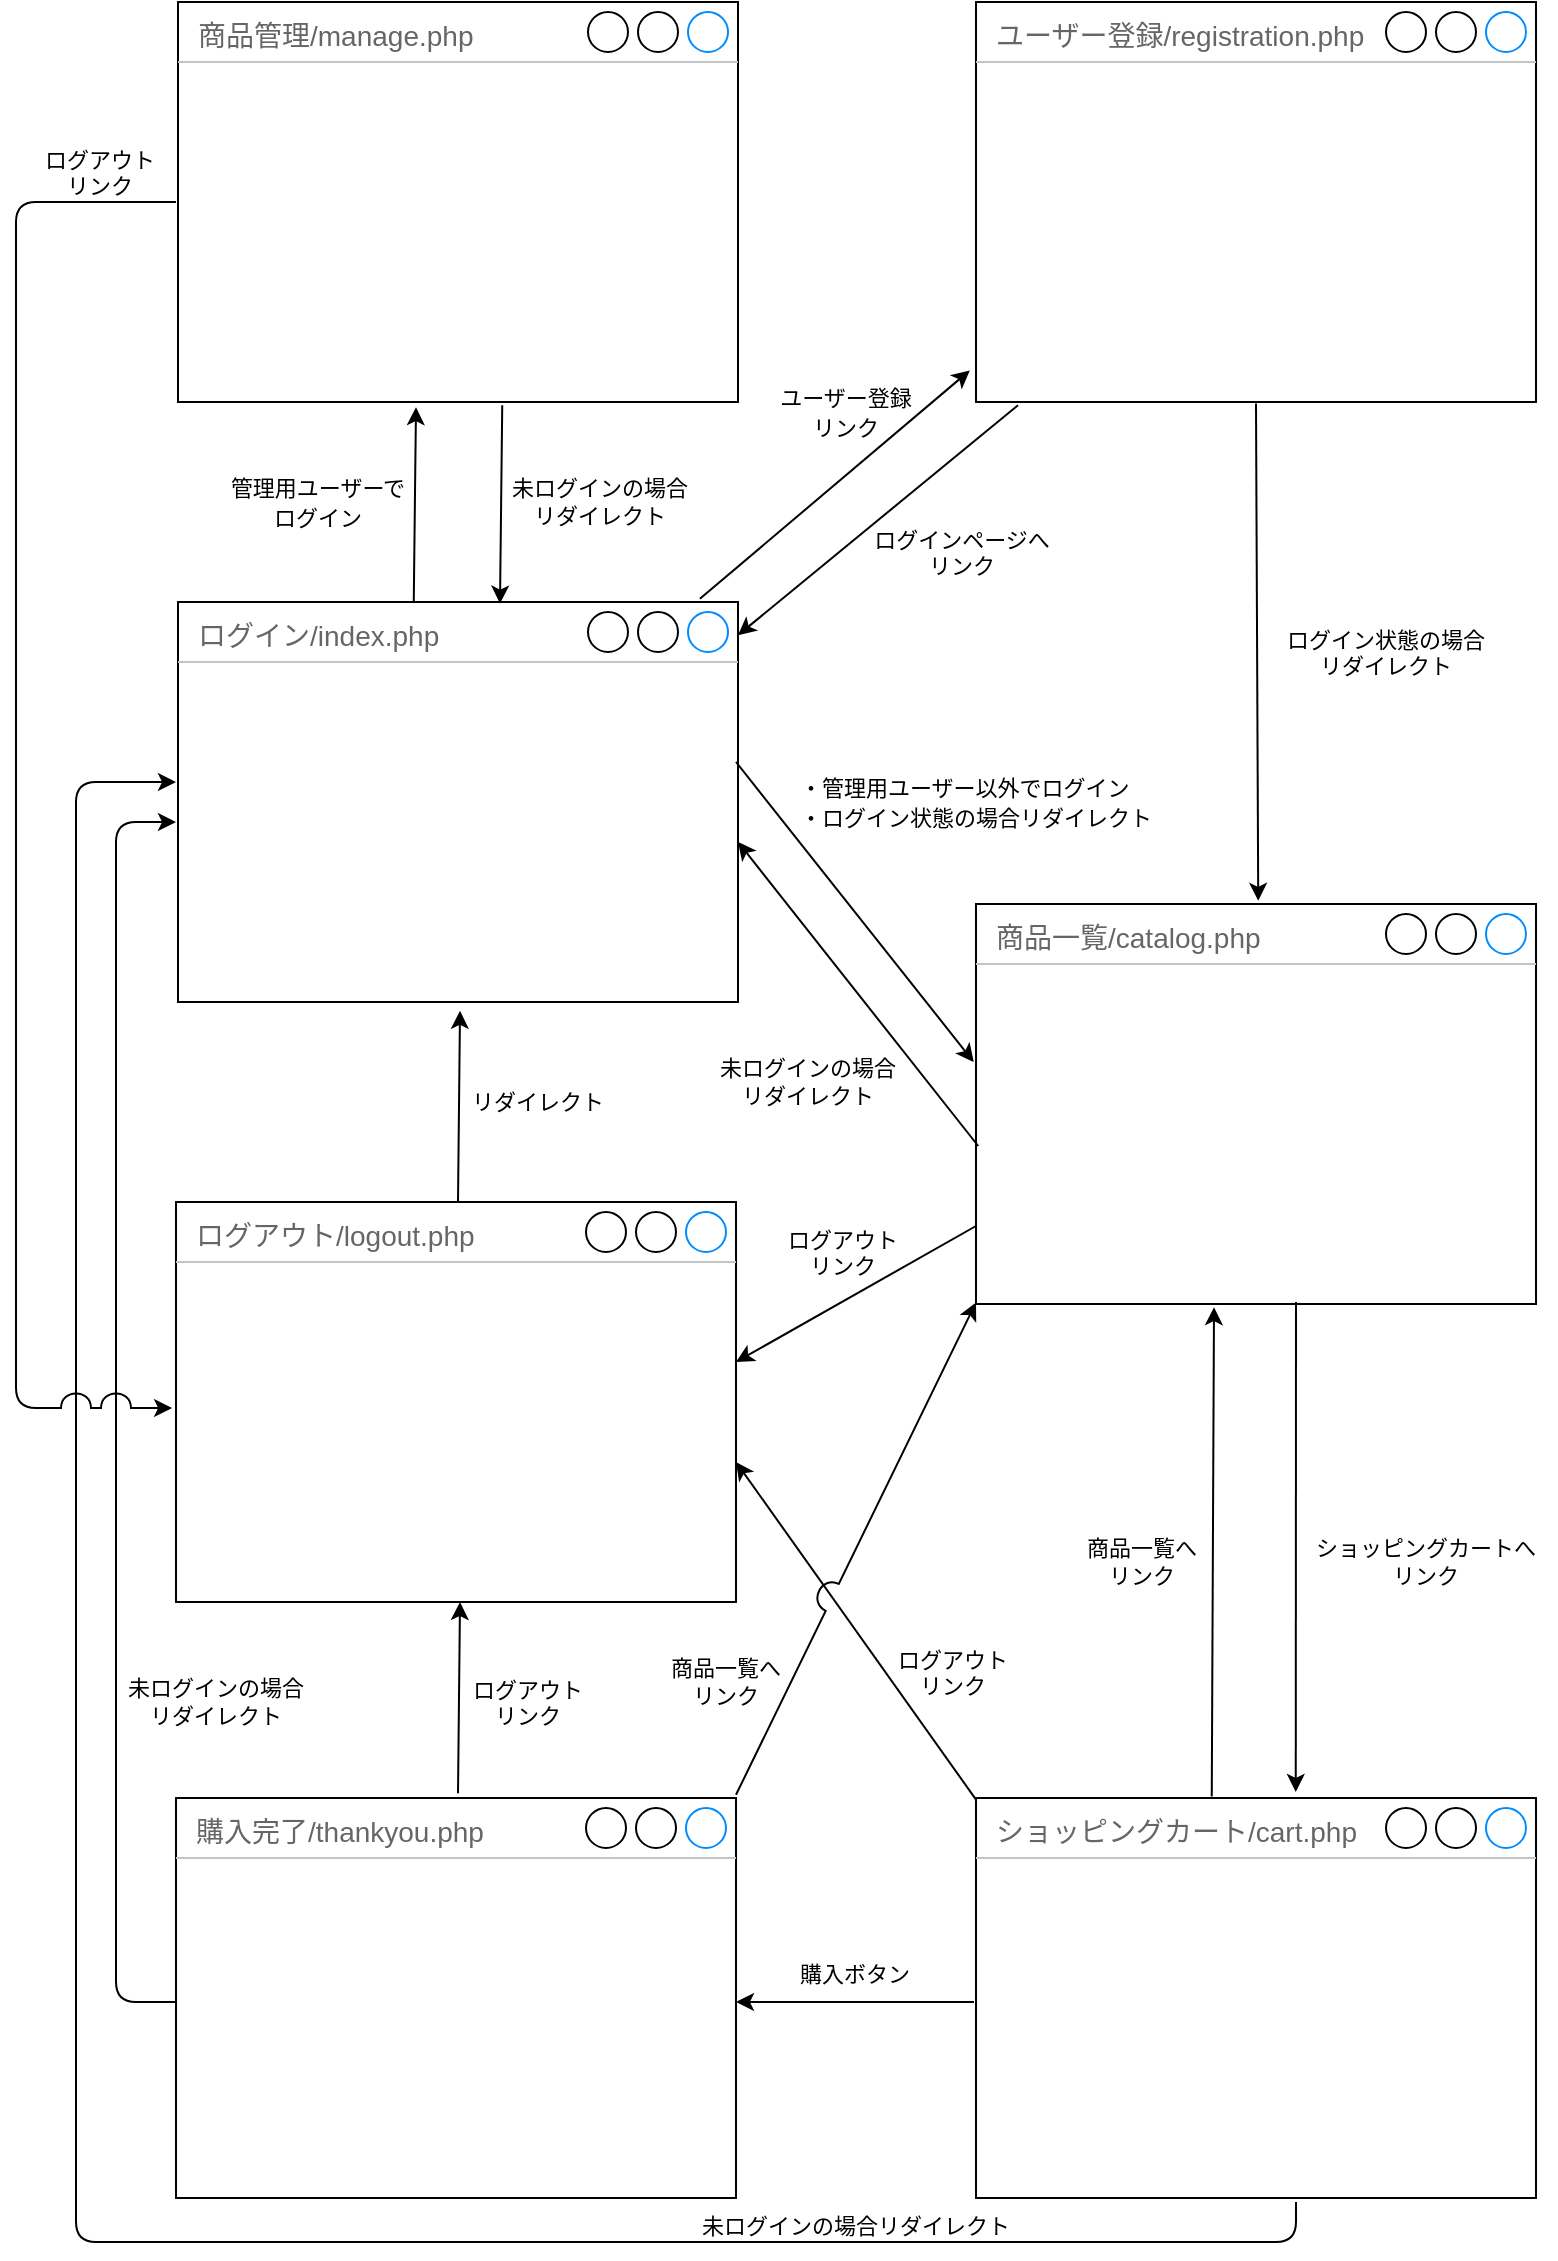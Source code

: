 <mxfile>
    <diagram id="EzObrRub0vNa1UV64cz0" name="Page-1">
        <mxGraphModel dx="662" dy="467" grid="1" gridSize="10" guides="1" tooltips="1" connect="1" arrows="0" fold="1" page="1" pageScale="1" pageWidth="827" pageHeight="1169" background="none" math="0" shadow="0">
            <root>
                <mxCell id="0"/>
                <mxCell id="1" parent="0"/>
                <mxCell id="8" value="&lt;font style=&quot;font-size: 14px;&quot;&gt;ログイン/index.php&lt;/font&gt;" style="strokeWidth=1;shadow=0;dashed=0;align=center;html=1;shape=mxgraph.mockup.containers.window;align=left;verticalAlign=top;spacingLeft=8;strokeColor2=#008cff;strokeColor3=#c4c4c4;fontColor=#666666;mainText=;fontSize=17;labelBackgroundColor=none;" parent="1" vertex="1">
                    <mxGeometry x="101" y="340" width="280" height="200" as="geometry"/>
                </mxCell>
                <mxCell id="9" value="&lt;font style=&quot;font-size: 14px;&quot;&gt;ユーザー登録/registration.php&lt;/font&gt;" style="strokeWidth=1;shadow=0;dashed=0;align=center;html=1;shape=mxgraph.mockup.containers.window;align=left;verticalAlign=top;spacingLeft=8;strokeColor2=#008cff;strokeColor3=#c4c4c4;fontColor=#666666;mainText=;fontSize=17;labelBackgroundColor=none;" parent="1" vertex="1">
                    <mxGeometry x="500" y="40" width="280" height="200" as="geometry"/>
                </mxCell>
                <mxCell id="11" value="&lt;font style=&quot;font-size: 14px;&quot;&gt;商品管理/manage.php&lt;/font&gt;" style="strokeWidth=1;shadow=0;dashed=0;align=center;html=1;shape=mxgraph.mockup.containers.window;align=left;verticalAlign=top;spacingLeft=8;strokeColor2=#008cff;strokeColor3=#c4c4c4;fontColor=#666666;mainText=;fontSize=17;labelBackgroundColor=none;" parent="1" vertex="1">
                    <mxGeometry x="101" y="40" width="280" height="200" as="geometry"/>
                </mxCell>
                <mxCell id="12" value="&lt;font style=&quot;font-size: 14px;&quot;&gt;商品一覧/catalog.php&lt;/font&gt;" style="strokeWidth=1;shadow=0;dashed=0;align=center;html=1;shape=mxgraph.mockup.containers.window;align=left;verticalAlign=top;spacingLeft=8;strokeColor2=#008cff;strokeColor3=#c4c4c4;fontColor=#666666;mainText=;fontSize=17;labelBackgroundColor=none;" parent="1" vertex="1">
                    <mxGeometry x="500" y="491" width="280" height="200" as="geometry"/>
                </mxCell>
                <mxCell id="13" value="&lt;font style=&quot;font-size: 14px;&quot;&gt;ショッピングカート/cart.php&lt;/font&gt;" style="strokeWidth=1;shadow=0;dashed=0;align=center;html=1;shape=mxgraph.mockup.containers.window;align=left;verticalAlign=top;spacingLeft=8;strokeColor2=#008cff;strokeColor3=#c4c4c4;fontColor=#666666;mainText=;fontSize=17;labelBackgroundColor=none;" parent="1" vertex="1">
                    <mxGeometry x="500" y="938" width="280" height="200" as="geometry"/>
                </mxCell>
                <mxCell id="14" value="&lt;font style=&quot;font-size: 14px;&quot;&gt;購入完了/thankyou.php&lt;/font&gt;" style="strokeWidth=1;shadow=0;dashed=0;align=center;html=1;shape=mxgraph.mockup.containers.window;align=left;verticalAlign=top;spacingLeft=8;strokeColor2=#008cff;strokeColor3=#c4c4c4;fontColor=#666666;mainText=;fontSize=17;labelBackgroundColor=none;" parent="1" vertex="1">
                    <mxGeometry x="100" y="938" width="280" height="200" as="geometry"/>
                </mxCell>
                <mxCell id="16" value="" style="endArrow=classic;html=1;exitX=0.421;exitY=0;exitDx=0;exitDy=0;exitPerimeter=0;entryX=0.425;entryY=1.013;entryDx=0;entryDy=0;entryPerimeter=0;rounded=1;" parent="1" source="8" target="11" edge="1">
                    <mxGeometry width="50" height="50" relative="1" as="geometry">
                        <mxPoint x="391" y="363.12" as="sourcePoint"/>
                        <mxPoint x="441" y="413.12" as="targetPoint"/>
                    </mxGeometry>
                </mxCell>
                <mxCell id="17" value="" style="endArrow=classic;html=1;entryX=0.575;entryY=0.004;entryDx=0;entryDy=0;entryPerimeter=0;exitX=0.579;exitY=1.008;exitDx=0;exitDy=0;exitPerimeter=0;" parent="1" source="11" target="8" edge="1">
                    <mxGeometry width="50" height="50" relative="1" as="geometry">
                        <mxPoint x="281" y="310" as="sourcePoint"/>
                        <mxPoint x="441" y="310" as="targetPoint"/>
                    </mxGeometry>
                </mxCell>
                <UserObject label="&lt;font style=&quot;font-size: 11px;&quot;&gt;管理用ユーザーで&lt;br&gt;ログイン&lt;/font&gt;" placeholders="1" name="Variable" id="18">
                    <mxCell style="text;html=1;strokeColor=none;fillColor=none;align=center;verticalAlign=middle;whiteSpace=wrap;overflow=hidden;" parent="1" vertex="1">
                        <mxGeometry x="121" y="270" width="100" height="40" as="geometry"/>
                    </mxCell>
                </UserObject>
                <mxCell id="21" value="" style="endArrow=classic;html=1;rounded=1;exitX=0.932;exitY=-0.008;exitDx=0;exitDy=0;exitPerimeter=0;entryX=-0.011;entryY=0.921;entryDx=0;entryDy=0;entryPerimeter=0;" parent="1" source="8" target="9" edge="1">
                    <mxGeometry width="50" height="50" relative="1" as="geometry">
                        <mxPoint x="330" y="350" as="sourcePoint"/>
                        <mxPoint x="380" y="300" as="targetPoint"/>
                    </mxGeometry>
                </mxCell>
                <UserObject label="&lt;font style=&quot;font-size: 11px;&quot;&gt;ユーザー登録&lt;br&gt;リンク&lt;/font&gt;" placeholders="1" name="Variable" id="22">
                    <mxCell style="text;html=1;strokeColor=none;fillColor=none;align=center;verticalAlign=middle;whiteSpace=wrap;overflow=hidden;" parent="1" vertex="1">
                        <mxGeometry x="390" y="225" width="90" height="40" as="geometry"/>
                    </mxCell>
                </UserObject>
                <mxCell id="23" value="" style="endArrow=classic;html=1;rounded=1;entryX=-0.004;entryY=0.395;entryDx=0;entryDy=0;entryPerimeter=0;" parent="1" edge="1" target="12">
                    <mxGeometry width="50" height="50" relative="1" as="geometry">
                        <mxPoint x="380" y="420" as="sourcePoint"/>
                        <mxPoint x="500" y="419" as="targetPoint"/>
                    </mxGeometry>
                </mxCell>
                <UserObject label="&lt;font style=&quot;font-size: 11px;&quot;&gt;・管理用ユーザー以外でログイン&lt;br&gt;・ログイン状態の場合リダイレクト&lt;/font&gt;" placeholders="1" name="Variable" id="24">
                    <mxCell style="text;html=1;align=left;verticalAlign=middle;whiteSpace=wrap;overflow=hidden;" parent="1" vertex="1">
                        <mxGeometry x="410" y="420" width="190" height="40" as="geometry"/>
                    </mxCell>
                </UserObject>
                <mxCell id="25" value="" style="endArrow=classic;html=1;rounded=1;fontSize=11;exitX=0.075;exitY=1.008;exitDx=0;exitDy=0;exitPerimeter=0;entryX=1;entryY=0.083;entryDx=0;entryDy=0;entryPerimeter=0;" parent="1" source="9" target="8" edge="1">
                    <mxGeometry width="50" height="50" relative="1" as="geometry">
                        <mxPoint x="320" y="410" as="sourcePoint"/>
                        <mxPoint x="370" y="360" as="targetPoint"/>
                    </mxGeometry>
                </mxCell>
                <UserObject label="ログインページへ&lt;br&gt;リンク" placeholders="1" name="Variable" id="26">
                    <mxCell style="text;html=1;strokeColor=none;fillColor=none;align=center;verticalAlign=middle;whiteSpace=wrap;overflow=hidden;fontSize=11;" parent="1" vertex="1">
                        <mxGeometry x="443" y="300" width="100" height="30" as="geometry"/>
                    </mxCell>
                </UserObject>
                <mxCell id="27" value="" style="endArrow=classic;html=1;rounded=1;fontSize=11;exitX=0.5;exitY=1.004;exitDx=0;exitDy=0;exitPerimeter=0;entryX=0.504;entryY=-0.008;entryDx=0;entryDy=0;entryPerimeter=0;" parent="1" source="9" target="12" edge="1">
                    <mxGeometry width="50" height="50" relative="1" as="geometry">
                        <mxPoint x="510" y="400" as="sourcePoint"/>
                        <mxPoint x="560" y="350" as="targetPoint"/>
                    </mxGeometry>
                </mxCell>
                <UserObject label="ログイン状態の場合&lt;br&gt;リダイレクト" placeholders="1" name="Variable" id="28">
                    <mxCell style="text;html=1;strokeColor=none;fillColor=none;align=center;verticalAlign=middle;whiteSpace=wrap;overflow=hidden;fontSize=11;" parent="1" vertex="1">
                        <mxGeometry x="650" y="350" width="110" height="30" as="geometry"/>
                    </mxCell>
                </UserObject>
                <UserObject label="未ログインの場合&lt;br&gt;　リダイレクト" placeholders="1" name="Variable" id="29">
                    <mxCell style="text;html=1;strokeColor=none;fillColor=none;align=left;verticalAlign=middle;whiteSpace=wrap;overflow=hidden;fontSize=11;" parent="1" vertex="1">
                        <mxGeometry x="266" y="272.5" width="99" height="35" as="geometry"/>
                    </mxCell>
                </UserObject>
                <mxCell id="30" value="" style="endArrow=classic;html=1;rounded=1;fontSize=11;entryX=0.571;entryY=-0.015;entryDx=0;entryDy=0;entryPerimeter=0;" parent="1" edge="1" target="13">
                    <mxGeometry width="50" height="50" relative="1" as="geometry">
                        <mxPoint x="660" y="690" as="sourcePoint"/>
                        <mxPoint x="661.12" y="837.12" as="targetPoint"/>
                    </mxGeometry>
                </mxCell>
                <UserObject label="ショッピングカートへ&lt;br&gt;リンク" placeholders="1" name="Variable" id="31">
                    <mxCell style="text;html=1;strokeColor=none;fillColor=none;align=center;verticalAlign=middle;whiteSpace=wrap;overflow=hidden;fontSize=11;" parent="1" vertex="1">
                        <mxGeometry x="660" y="800" width="130" height="40" as="geometry"/>
                    </mxCell>
                </UserObject>
                <mxCell id="32" value="" style="endArrow=classic;html=1;rounded=1;fontSize=11;exitX=0.004;exitY=0.605;exitDx=0;exitDy=0;exitPerimeter=0;entryX=1;entryY=0.6;entryDx=0;entryDy=0;entryPerimeter=0;" parent="1" source="12" target="8" edge="1">
                    <mxGeometry width="50" height="50" relative="1" as="geometry">
                        <mxPoint x="498" y="578" as="sourcePoint"/>
                        <mxPoint x="320" y="460" as="targetPoint"/>
                    </mxGeometry>
                </mxCell>
                <UserObject label="未ログインの場合&lt;br&gt;　リダイレクト" placeholders="1" name="Variable" id="33">
                    <mxCell style="text;html=1;strokeColor=none;fillColor=none;align=left;verticalAlign=middle;whiteSpace=wrap;overflow=hidden;fontSize=11;" parent="1" vertex="1">
                        <mxGeometry x="370" y="560" width="98" height="40" as="geometry"/>
                    </mxCell>
                </UserObject>
                <mxCell id="34" value="" style="endArrow=classic;html=1;rounded=1;fontSize=11;exitX=0.421;exitY=-0.004;exitDx=0;exitDy=0;exitPerimeter=0;entryX=0.425;entryY=1.008;entryDx=0;entryDy=0;entryPerimeter=0;" parent="1" source="13" target="12" edge="1">
                    <mxGeometry width="50" height="50" relative="1" as="geometry">
                        <mxPoint x="670" y="690" as="sourcePoint"/>
                        <mxPoint x="630" y="700" as="targetPoint"/>
                    </mxGeometry>
                </mxCell>
                <UserObject label="商品一覧へ&lt;br&gt;リンク" placeholders="1" name="Variable" id="35">
                    <mxCell style="text;html=1;strokeColor=none;fillColor=none;align=center;verticalAlign=middle;whiteSpace=wrap;overflow=hidden;fontSize=11;" parent="1" vertex="1">
                        <mxGeometry x="553" y="800" width="60" height="40" as="geometry"/>
                    </mxCell>
                </UserObject>
                <mxCell id="36" value="" style="endArrow=classic;html=1;rounded=1;fontSize=11;exitX=0;exitY=0.575;exitDx=0;exitDy=0;exitPerimeter=0;" parent="1" edge="1">
                    <mxGeometry width="50" height="50" relative="1" as="geometry">
                        <mxPoint x="499" y="1040" as="sourcePoint"/>
                        <mxPoint x="380" y="1040" as="targetPoint"/>
                    </mxGeometry>
                </mxCell>
                <UserObject label="購入ボタン" placeholders="1" name="Variable" id="37">
                    <mxCell style="text;html=1;strokeColor=none;fillColor=none;align=center;verticalAlign=middle;whiteSpace=wrap;overflow=hidden;fontSize=11;" parent="1" vertex="1">
                        <mxGeometry x="403.5" y="1016" width="71" height="20" as="geometry"/>
                    </mxCell>
                </UserObject>
                <mxCell id="38" value="" style="endArrow=classic;html=1;rounded=1;fontSize=11;startArrow=none;exitX=0;exitY=0.004;exitDx=0;exitDy=0;exitPerimeter=0;entryX=1;entryY=0.65;entryDx=0;entryDy=0;entryPerimeter=0;" parent="1" source="13" edge="1" target="45">
                    <mxGeometry width="50" height="50" relative="1" as="geometry">
                        <mxPoint x="440" y="750" as="sourcePoint"/>
                        <mxPoint x="320" y="760" as="targetPoint"/>
                    </mxGeometry>
                </mxCell>
                <UserObject label="ログアウト&lt;br&gt;リンク" placeholders="1" name="Variable" id="39">
                    <mxCell style="text;html=1;strokeColor=none;fillColor=none;align=center;verticalAlign=middle;whiteSpace=wrap;overflow=hidden;fontSize=11;" parent="1" vertex="1">
                        <mxGeometry x="460" y="860" width="57" height="30" as="geometry"/>
                    </mxCell>
                </UserObject>
                <mxCell id="41" value="" style="endArrow=classic;html=1;rounded=1;fontSize=11;exitX=0.421;exitY=-0.004;exitDx=0;exitDy=0;exitPerimeter=0;entryX=0.425;entryY=1.008;entryDx=0;entryDy=0;entryPerimeter=0;" parent="1" edge="1">
                    <mxGeometry width="50" height="50" relative="1" as="geometry">
                        <mxPoint x="240.44" y="837.12" as="sourcePoint"/>
                        <mxPoint x="241.56" y="680.0" as="targetPoint"/>
                    </mxGeometry>
                </mxCell>
                <UserObject label="・ログアウト&lt;br&gt;・未ログインの場合&lt;br&gt;　リダイレクト" placeholders="1" name="Variable" id="42">
                    <mxCell style="text;html=1;strokeColor=none;fillColor=none;align=left;verticalAlign=middle;whiteSpace=wrap;overflow=hidden;fontSize=11;" parent="1" vertex="1">
                        <mxGeometry x="241" y="735" width="120" height="50" as="geometry"/>
                    </mxCell>
                </UserObject>
                <mxCell id="43" value="" style="endArrow=classic;html=1;rounded=1;fontSize=11;entryX=0;entryY=0.996;entryDx=0;entryDy=0;entryPerimeter=0;startArrow=none;exitX=1;exitY=-0.008;exitDx=0;exitDy=0;exitPerimeter=0;jumpStyle=arc;jumpSize=15;" parent="1" source="14" target="12" edge="1">
                    <mxGeometry width="50" height="50" relative="1" as="geometry">
                        <mxPoint x="510" y="850.96" as="sourcePoint"/>
                        <mxPoint x="329" y="690" as="targetPoint"/>
                    </mxGeometry>
                </mxCell>
                <UserObject label="商品一覧へ&lt;br&gt;リンク" placeholders="1" name="Variable" id="44">
                    <mxCell style="text;html=1;strokeColor=none;fillColor=none;align=center;verticalAlign=middle;whiteSpace=wrap;overflow=hidden;fontSize=11;" parent="1" vertex="1">
                        <mxGeometry x="345" y="860" width="60" height="40" as="geometry"/>
                    </mxCell>
                </UserObject>
                <mxCell id="45" value="&lt;font style=&quot;font-size: 14px;&quot;&gt;ログアウト/logout.php&lt;/font&gt;" style="strokeWidth=1;shadow=0;dashed=0;align=center;html=1;shape=mxgraph.mockup.containers.window;align=left;verticalAlign=top;spacingLeft=8;strokeColor2=#008cff;strokeColor3=#c4c4c4;fontColor=#666666;mainText=;fontSize=17;labelBackgroundColor=none;" vertex="1" parent="1">
                    <mxGeometry x="100" y="640" width="280" height="200" as="geometry"/>
                </mxCell>
                <mxCell id="48" value="" style="endArrow=classic;html=1;rounded=1;fontSize=11;exitX=0.421;exitY=-0.004;exitDx=0;exitDy=0;exitPerimeter=0;" edge="1" parent="1">
                    <mxGeometry width="50" height="50" relative="1" as="geometry">
                        <mxPoint x="241.0" y="935.6" as="sourcePoint"/>
                        <mxPoint x="242" y="840" as="targetPoint"/>
                    </mxGeometry>
                </mxCell>
                <UserObject label="ログアウト&lt;br&gt;リンク" placeholders="1" name="Variable" id="49">
                    <mxCell style="text;html=1;strokeColor=none;fillColor=none;align=center;verticalAlign=middle;whiteSpace=wrap;overflow=hidden;fontSize=11;" vertex="1" parent="1">
                        <mxGeometry x="241" y="875" width="70" height="30" as="geometry"/>
                    </mxCell>
                </UserObject>
                <mxCell id="50" value="" style="endArrow=classic;html=1;rounded=1;fontSize=11;exitX=0.004;exitY=0.605;exitDx=0;exitDy=0;exitPerimeter=0;entryX=1;entryY=0.4;entryDx=0;entryDy=0;entryPerimeter=0;" edge="1" parent="1" target="45">
                    <mxGeometry width="50" height="50" relative="1" as="geometry">
                        <mxPoint x="500.0" y="652" as="sourcePoint"/>
                        <mxPoint x="318.88" y="500" as="targetPoint"/>
                    </mxGeometry>
                </mxCell>
                <UserObject label="ログアウト&lt;br&gt;&lt;div style=&quot;text-align: center;&quot;&gt;&lt;span style=&quot;background-color: initial;&quot;&gt;リンク&lt;/span&gt;&lt;/div&gt;" placeholders="1" name="Variable" id="51">
                    <mxCell style="text;html=1;strokeColor=none;fillColor=none;align=left;verticalAlign=middle;whiteSpace=wrap;overflow=hidden;fontSize=11;" vertex="1" parent="1">
                        <mxGeometry x="403.5" y="650" width="60" height="29" as="geometry"/>
                    </mxCell>
                </UserObject>
                <mxCell id="52" value="" style="endArrow=classic;html=1;rounded=1;fontSize=11;exitX=0.421;exitY=-0.004;exitDx=0;exitDy=0;exitPerimeter=0;" edge="1" parent="1">
                    <mxGeometry width="50" height="50" relative="1" as="geometry">
                        <mxPoint x="241.0" y="640.0" as="sourcePoint"/>
                        <mxPoint x="242" y="544.4" as="targetPoint"/>
                    </mxGeometry>
                </mxCell>
                <UserObject label="リダイレクト" placeholders="1" name="Variable" id="53">
                    <mxCell style="text;html=1;strokeColor=none;fillColor=none;align=center;verticalAlign=middle;whiteSpace=wrap;overflow=hidden;fontSize=11;" vertex="1" parent="1">
                        <mxGeometry x="241" y="580" width="80" height="20" as="geometry"/>
                    </mxCell>
                </UserObject>
                <mxCell id="54" value="" style="endArrow=classic;html=1;rounded=1;fontSize=11;startArrow=none;" edge="1" parent="1">
                    <mxGeometry width="50" height="50" relative="1" as="geometry">
                        <mxPoint x="660" y="1140" as="sourcePoint"/>
                        <mxPoint x="100" y="430" as="targetPoint"/>
                        <Array as="points">
                            <mxPoint x="660" y="1160"/>
                            <mxPoint x="350" y="1160"/>
                            <mxPoint x="50" y="1160"/>
                            <mxPoint x="50" y="430"/>
                        </Array>
                    </mxGeometry>
                </mxCell>
                <UserObject label="未ログインの場合リダイレクト" placeholders="1" name="Variable" id="56">
                    <mxCell style="text;html=1;strokeColor=none;fillColor=none;align=left;verticalAlign=middle;whiteSpace=wrap;overflow=hidden;fontSize=11;" vertex="1" parent="1">
                        <mxGeometry x="361" y="1142" width="160" height="20" as="geometry"/>
                    </mxCell>
                </UserObject>
                <mxCell id="57" value="" style="endArrow=classic;html=1;rounded=1;fontSize=11;" edge="1" parent="1">
                    <mxGeometry width="50" height="50" relative="1" as="geometry">
                        <mxPoint x="100" y="1040" as="sourcePoint"/>
                        <mxPoint x="100" y="450" as="targetPoint"/>
                        <Array as="points">
                            <mxPoint x="70" y="1040"/>
                            <mxPoint x="70" y="450"/>
                        </Array>
                    </mxGeometry>
                </mxCell>
                <UserObject label="未ログインの場合&lt;br&gt;　リダイレクト" placeholders="1" name="Variable" id="58">
                    <mxCell style="text;html=1;strokeColor=none;fillColor=none;align=left;verticalAlign=middle;whiteSpace=wrap;overflow=hidden;fontSize=11;" vertex="1" parent="1">
                        <mxGeometry x="74" y="870" width="98" height="40" as="geometry"/>
                    </mxCell>
                </UserObject>
                <mxCell id="59" value="" style="endArrow=classic;html=1;entryX=-0.007;entryY=0.515;entryDx=0;entryDy=0;entryPerimeter=0;strokeColor=default;jumpStyle=arc;jumpSize=15;" edge="1" parent="1" target="45">
                    <mxGeometry width="50" height="50" relative="1" as="geometry">
                        <mxPoint x="100" y="140" as="sourcePoint"/>
                        <mxPoint x="100" y="400" as="targetPoint"/>
                        <Array as="points">
                            <mxPoint x="20" y="140"/>
                            <mxPoint x="20" y="743"/>
                        </Array>
                    </mxGeometry>
                </mxCell>
                <UserObject label="ログアウト&lt;br&gt;リンク" placeholders="1" name="Variable" id="60">
                    <mxCell style="text;html=1;strokeColor=none;fillColor=none;align=center;verticalAlign=middle;whiteSpace=wrap;overflow=hidden;fontSize=11;" vertex="1" parent="1">
                        <mxGeometry x="27" y="110" width="70" height="30" as="geometry"/>
                    </mxCell>
                </UserObject>
            </root>
        </mxGraphModel>
    </diagram>
</mxfile>